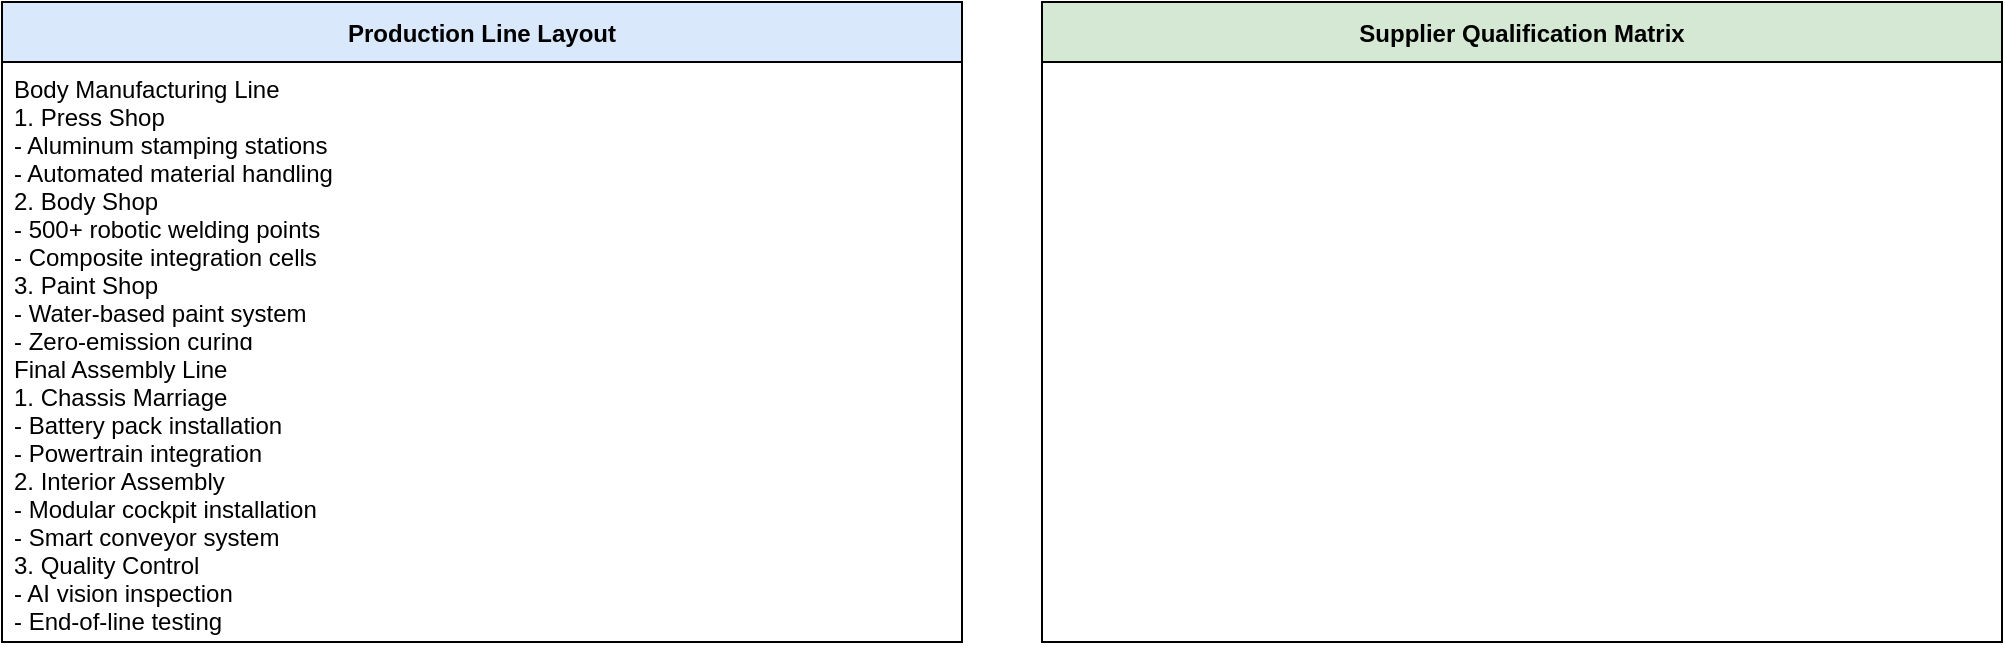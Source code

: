 <?xml version="1.0" encoding="UTF-8"?>
<mxfile version="21.1.9" type="device">
  <diagram id="eco_vehicle_execution" name="Eco-Vehicle Execution Details">
    <mxGraphModel dx="1200" dy="800" grid="1" gridSize="10" guides="1" tooltips="1" connect="1" arrows="1" fold="1" page="1" pageScale="1" pageWidth="1100" pageHeight="850" math="0" shadow="0">
      <root>
        <mxCell id="0"/>
        <mxCell id="1" parent="0"/>
        
        <!-- Production Line Layout -->
        <mxCell id="production_layout" value="Production Line Layout" style="swimlane;fontStyle=1;childLayout=stackLayout;horizontal=1;startSize=30;horizontalStack=0;resizeParent=1;resizeParentMax=0;resizeLast=0;collapsible=1;marginBottom=0;fillColor=#dae8fc;" vertex="1" parent="1">
          <mxGeometry x="40" y="40" width="480" height="320" as="geometry"/>
        </mxCell>
        <mxCell id="body_line" value="Body Manufacturing Line&#10;1. Press Shop&#10;   - Aluminum stamping stations&#10;   - Automated material handling&#10;2. Body Shop&#10;   - 500+ robotic welding points&#10;   - Composite integration cells&#10;3. Paint Shop&#10;   - Water-based paint system&#10;   - Zero-emission curing" style="text;strokeColor=none;fillColor=none;align=left;verticalAlign=top;spacingLeft=4;spacingRight=4;overflow=hidden;rotatable=0;points=[[0,0.5],[1,0.5]];portConstraint=eastwest;" vertex="1" parent="production_layout">
          <mxGeometry y="30" width="480" height="140" as="geometry"/>
        </mxCell>
        <mxCell id="assembly_line" value="Final Assembly Line&#10;1. Chassis Marriage&#10;   - Battery pack installation&#10;   - Powertrain integration&#10;2. Interior Assembly&#10;   - Modular cockpit installation&#10;   - Smart conveyor system&#10;3. Quality Control&#10;   - AI vision inspection&#10;   - End-of-line testing" style="text;strokeColor=none;fillColor=none;align=left;verticalAlign=top;spacingLeft=4;spacingRight=4;overflow=hidden;rotatable=0;points=[[0,0.5],[1,0.5]];portConstraint=eastwest;" vertex="1" parent="production_layout">
          <mxGeometry y="170" width="480" height="150" as="geometry"/>
        </mxCell>

        <!-- Supplier Qualification -->
        <mxCell id="supplier_qual" value="Supplier Qualification Matrix" style="swimlane;fontStyle=1;childLayout=stackLayout;horizontal=1;startSize=30;horizontalStack=0;resizeParent=1;resizeParentMax=0;resizeLast=0;collapsible=1;marginBottom=0;fillColor=#d5e8d4;" vertex="1" parent="1">
          <mxGeometry x="560" y="40" width="480" height="320" as="geometry"/>
        </mxCell>
        <mxCell id="technical_req" value="Technical Requirements&#10;1. Quality Standards&#10;   - ISO 9001:2015 certification&#10;   - Industry-specific certifications&#10;   - Quality control metrics&#10;2. Production Capacity&#10;   - Minimum volume capabilities&#10;   - Scalability potential&#10;3. Innovation Capability&#10;   - R&D investment&#10;   - Patent portfolio" style="text;strokeColor=none;fillColor=none;align=left;verticalAlign=top;spacingLeft=4;spacingRight=4;overflow=hidden;rotatable=0;points=[[0,0.5],[1,0.5]];portConstraint=eastwest;" vertex="1" parent="supplier_qual">
          <mxGeometry y="30" width="480" height="140" as="geometry"/>
        </mxCell>
        <mxCell id="business_req" value="Business Requirements&#10;1. Financial Stability&#10;   - Credit rating&#10;   - Financial statements&#10;2. Sustainability&#10;   - Environmental certifications&#10;   - Carbon footprint metrics&#10;3. Risk Management&#10;   - Business continuity plan&#10;   - Disaster recovery procedures" style="text;strokeColor=none;fillColor=none;align=left;verticalAlign=top;spacingLeft=4;spacingRight=4;overflow=hidden;rotatable=0;points=[[0,0.5],[1,0.5]];portConstraint=eastwest;" vertex="1" parent="supplier_qual">
          <mxGeometry y="170" width="480" height="150" as="geometry"/>
        </mxCell>

        <!-- Customer Journey Map -->
        <mxCell id="customer_journey" value="Customer Journey Map" style="swimlane;fontStyle=1;childLayout=stackLayout;horizontal=1;startSize=30;horizontalStack=0;resizeParent=1;resizeParentMax=0;resizeLast=0;collapsible=1;marginBottom=0;fillColor=#ffe6cc;" vertex="1" parent="1">
          <mxGeometry x="40" y="400" width="480" height="320" as="geometry"/>
        </mxCell>
        <mxCell id="pre_purchase" value="Pre-Purchase Phase&#10;1. Awareness&#10;   - Digital marketing campaigns&#10;   - Social media engagement&#10;   - Environmental impact education&#10;2. Consideration&#10;   - Virtual showroom experience&#10;   - Online configurator&#10;   - TCO calculator&#10;3. Decision&#10;   - Test drive program&#10;   - Finance options" style="text;strokeColor=none;fillColor=none;align=left;verticalAlign=top;spacingLeft=4;spacingRight=4;overflow=hidden;rotatable=0;points=[[0,0.5],[1,0.5]];portConstraint=eastwest;" vertex="1" parent="customer_journey">
          <mxGeometry y="30" width="480" height="150" as="geometry"/>
        </mxCell>
        <mxCell id="post_purchase" value="Ownership Experience&#10;1. Delivery&#10;   - Home delivery option&#10;   - Digital walkthrough&#10;2. Ownership&#10;   - Mobile service&#10;   - OTA updates&#10;   - Community events&#10;3. Advocacy&#10;   - Referral program&#10;   - Social sharing" style="text;strokeColor=none;fillColor=none;align=left;verticalAlign=top;spacingLeft=4;spacingRight=4;overflow=hidden;rotatable=0;points=[[0,0.5],[1,0.5]];portConstraint=eastwest;" vertex="1" parent="customer_journey">
          <mxGeometry y="180" width="480" height="140" as="geometry"/>
        </mxCell>

        <!-- Cost Reduction Strategy -->
        <mxCell id="cost_reduction" value="Cost Reduction Strategy" style="swimlane;fontStyle=1;childLayout=stackLayout;horizontal=1;startSize=30;horizontalStack=0;resizeParent=1;resizeParentMax=0;resizeLast=0;collapsible=1;marginBottom=0;fillColor=#f8cecc;" vertex="1" parent="1">
          <mxGeometry x="560" y="400" width="480" height="320" as="geometry"/>
        </mxCell>
        <mxCell id="manufacturing_cost" value="Manufacturing Optimization&#10;1. Process Automation&#10;   - Robotic assembly: -20% labor cost&#10;   - AI quality control: -15% defect rate&#10;2. Material Innovation&#10;   - Recycled materials: -10% material cost&#10;   - Design optimization: -5% weight&#10;3. Supply Chain&#10;   - Local sourcing: -8% logistics cost&#10;   - Bulk purchasing: -12% component cost" style="text;strokeColor=none;fillColor=none;align=left;verticalAlign=top;spacingLeft=4;spacingRight=4;overflow=hidden;rotatable=0;points=[[0,0.5],[1,0.5]];portConstraint=eastwest;" vertex="1" parent="cost_reduction">
          <mxGeometry y="30" width="480" height="150" as="geometry"/>
        </mxCell>
        <mxCell id="operational_cost" value="Operational Efficiency&#10;1. Energy Management&#10;   - Smart factory: -25% energy usage&#10;   - Renewable energy: -15% power cost&#10;2. Inventory Optimization&#10;   - Just-in-time delivery: -20% storage cost&#10;   - Predictive analytics: -10% waste&#10;3. Continuous Improvement&#10;   - Lean manufacturing: -5% annually&#10;   - Employee suggestions: 1000+ implemented" style="text;strokeColor=none;fillColor=none;align=left;verticalAlign=top;spacingLeft=4;spacingRight=4;overflow=hidden;rotatable=0;points=[[0,0.5],[1,0.5]];portConstraint=eastwest;" vertex="1" parent="cost_reduction">
          <mxGeometry y="180" width="480" height="140" as="geometry"/>
        </mxCell>

      </root>
    </mxGraphModel>
  </diagram>
</mxfile>

